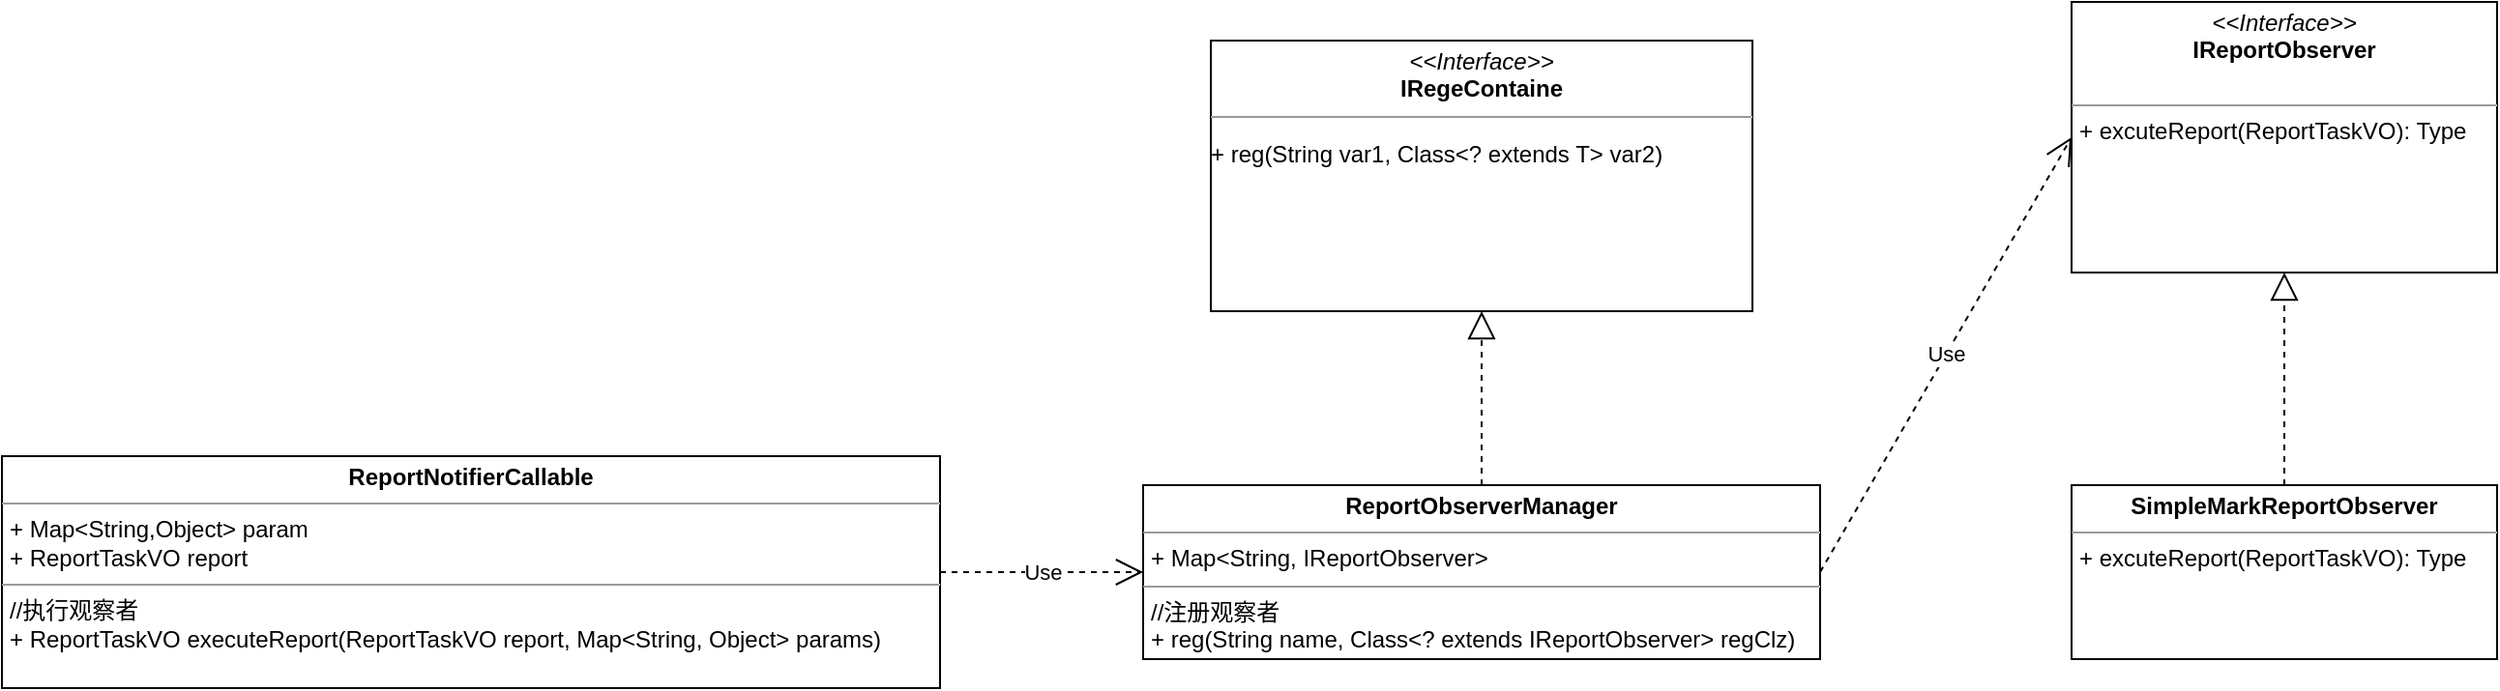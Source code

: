 <mxfile version="10.6.7" type="github"><diagram id="R9-KYWZuo68_fvXcXBxx" name="Page-1"><mxGraphModel dx="2221" dy="715" grid="1" gridSize="10" guides="1" tooltips="1" connect="1" arrows="1" fold="1" page="1" pageScale="1" pageWidth="827" pageHeight="1169" math="0" shadow="0"><root><mxCell id="0"/><mxCell id="1" parent="0"/><mxCell id="cPeIhEPlt-UU0s_gnsdN-5" value="&lt;p style=&quot;margin: 0px ; margin-top: 4px ; text-align: center&quot;&gt;&lt;i&gt;&amp;lt;&amp;lt;Interface&amp;gt;&amp;gt;&lt;/i&gt;&lt;br&gt;&lt;b&gt;IReportObserver&lt;/b&gt;&lt;/p&gt;&lt;p style=&quot;margin: 0px ; margin-left: 4px&quot;&gt;&lt;br&gt;&lt;/p&gt;&lt;hr size=&quot;1&quot;&gt;&lt;p style=&quot;margin: 0px ; margin-left: 4px&quot;&gt;+ excuteReport(ReportTaskVO): Type&lt;br&gt;&lt;/p&gt;" style="verticalAlign=top;align=left;overflow=fill;fontSize=12;fontFamily=Helvetica;html=1;" parent="1" vertex="1"><mxGeometry x="510" y="120" width="220" height="140" as="geometry"/></mxCell><mxCell id="Ruw9CkXdodcR-VAUyV97-5" value="&lt;p style=&quot;margin: 0px ; margin-top: 4px ; text-align: center&quot;&gt;&lt;b&gt;SimpleMarkReportObserver&lt;/b&gt;&lt;/p&gt;&lt;hr size=&quot;1&quot;&gt;&lt;p style=&quot;margin: 0px ; margin-left: 4px&quot;&gt;&lt;/p&gt;&lt;p style=&quot;margin: 0px ; margin-left: 4px&quot;&gt;+ excuteReport(ReportTaskVO): Type&lt;/p&gt;" style="verticalAlign=top;align=left;overflow=fill;fontSize=12;fontFamily=Helvetica;html=1;" vertex="1" parent="1"><mxGeometry x="510" y="370" width="220" height="90" as="geometry"/></mxCell><mxCell id="Ruw9CkXdodcR-VAUyV97-8" value="" style="endArrow=block;dashed=1;endFill=0;endSize=12;html=1;entryX=0.5;entryY=1;entryDx=0;entryDy=0;exitX=0.5;exitY=0;exitDx=0;exitDy=0;" edge="1" parent="1" source="Ruw9CkXdodcR-VAUyV97-5" target="cPeIhEPlt-UU0s_gnsdN-5"><mxGeometry width="160" relative="1" as="geometry"><mxPoint x="290" y="480" as="sourcePoint"/><mxPoint x="450" y="490" as="targetPoint"/></mxGeometry></mxCell><mxCell id="Ruw9CkXdodcR-VAUyV97-11" value="&lt;p style=&quot;margin: 0px ; margin-top: 4px ; text-align: center&quot;&gt;&lt;b&gt;ReportObserverManager&lt;/b&gt;&lt;br&gt;&lt;/p&gt;&lt;hr size=&quot;1&quot;&gt;&lt;p style=&quot;margin: 0px ; margin-left: 4px&quot;&gt;+&amp;nbsp;&lt;span&gt;Map&amp;lt;String, IReportObserver&amp;gt;&lt;/span&gt;&lt;/p&gt;&lt;hr size=&quot;1&quot;&gt;&lt;p style=&quot;margin: 0px ; margin-left: 4px&quot;&gt;//注册观察者&lt;/p&gt;&lt;p style=&quot;margin: 0px ; margin-left: 4px&quot;&gt;+&amp;nbsp;&lt;span&gt;reg(String name, Class&amp;lt;? &lt;/span&gt;&lt;span&gt;extends &lt;/span&gt;&lt;span&gt;IReportObserver&amp;gt; regClz)&lt;/span&gt;&lt;/p&gt;" style="verticalAlign=top;align=left;overflow=fill;fontSize=12;fontFamily=Helvetica;html=1;" vertex="1" parent="1"><mxGeometry x="30" y="370" width="350" height="90" as="geometry"/></mxCell><mxCell id="Ruw9CkXdodcR-VAUyV97-14" value="&lt;p style=&quot;margin: 0px ; margin-top: 4px ; text-align: center&quot;&gt;&lt;i&gt;&amp;lt;&amp;lt;Interface&amp;gt;&amp;gt;&lt;/i&gt;&lt;br&gt;&lt;b&gt;IRegeContaine&lt;/b&gt;&lt;/p&gt;&lt;hr size=&quot;1&quot;&gt;&lt;p&gt;+&amp;nbsp;&lt;span&gt;reg(String var1, Class&amp;lt;? &lt;/span&gt;&lt;span&gt;extends &lt;/span&gt;&lt;span&gt;T&amp;gt; var2)&lt;/span&gt;&lt;/p&gt;" style="verticalAlign=top;align=left;overflow=fill;fontSize=12;fontFamily=Helvetica;html=1;" vertex="1" parent="1"><mxGeometry x="65" y="140" width="280" height="140" as="geometry"/></mxCell><mxCell id="Ruw9CkXdodcR-VAUyV97-16" value="" style="endArrow=block;dashed=1;endFill=0;endSize=12;html=1;exitX=0.5;exitY=0;exitDx=0;exitDy=0;entryX=0.5;entryY=1;entryDx=0;entryDy=0;" edge="1" parent="1" source="Ruw9CkXdodcR-VAUyV97-11" target="Ruw9CkXdodcR-VAUyV97-14"><mxGeometry width="160" relative="1" as="geometry"><mxPoint x="250" y="565" as="sourcePoint"/><mxPoint x="110" y="490" as="targetPoint"/></mxGeometry></mxCell><mxCell id="Ruw9CkXdodcR-VAUyV97-17" value="&lt;p style=&quot;margin: 0px ; margin-top: 4px ; text-align: center&quot;&gt;&lt;b&gt;ReportNotifierCallable&lt;/b&gt;&lt;/p&gt;&lt;hr size=&quot;1&quot;&gt;&lt;p style=&quot;margin: 0px ; margin-left: 4px&quot;&gt;+ Map&amp;lt;String,Object&amp;gt; param&lt;/p&gt;&lt;p style=&quot;margin: 0px ; margin-left: 4px&quot;&gt;+&amp;nbsp;&lt;span&gt;ReportTaskVO&amp;nbsp;&lt;/span&gt;&lt;span&gt;report&lt;/span&gt;&lt;/p&gt;&lt;hr size=&quot;1&quot;&gt;&lt;p style=&quot;margin: 0px ; margin-left: 4px&quot;&gt;//执行观察者&lt;/p&gt;&lt;p style=&quot;margin: 0px ; margin-left: 4px&quot;&gt;+&amp;nbsp;&lt;span&gt;ReportTaskVO executeReport(ReportTaskVO report, Map&amp;lt;String, Object&amp;gt; params)&lt;/span&gt;&lt;/p&gt;" style="verticalAlign=top;align=left;overflow=fill;fontSize=12;fontFamily=Helvetica;html=1;" vertex="1" parent="1"><mxGeometry x="-560" y="355" width="485" height="120" as="geometry"/></mxCell><mxCell id="Ruw9CkXdodcR-VAUyV97-19" value="Use" style="endArrow=open;endSize=12;dashed=1;html=1;entryX=0;entryY=0.5;entryDx=0;entryDy=0;exitX=1;exitY=0.5;exitDx=0;exitDy=0;" edge="1" parent="1" source="Ruw9CkXdodcR-VAUyV97-17" target="Ruw9CkXdodcR-VAUyV97-11"><mxGeometry width="160" relative="1" as="geometry"><mxPoint x="-160" y="560" as="sourcePoint"/><mxPoint y="560" as="targetPoint"/></mxGeometry></mxCell><mxCell id="Ruw9CkXdodcR-VAUyV97-22" value="Use" style="endArrow=open;endSize=12;dashed=1;html=1;exitX=1;exitY=0.5;exitDx=0;exitDy=0;entryX=0;entryY=0.5;entryDx=0;entryDy=0;" edge="1" parent="1" source="Ruw9CkXdodcR-VAUyV97-11" target="cPeIhEPlt-UU0s_gnsdN-5"><mxGeometry width="160" relative="1" as="geometry"><mxPoint x="405" y="320" as="sourcePoint"/><mxPoint x="510" y="300" as="targetPoint"/></mxGeometry></mxCell></root></mxGraphModel></diagram></mxfile>